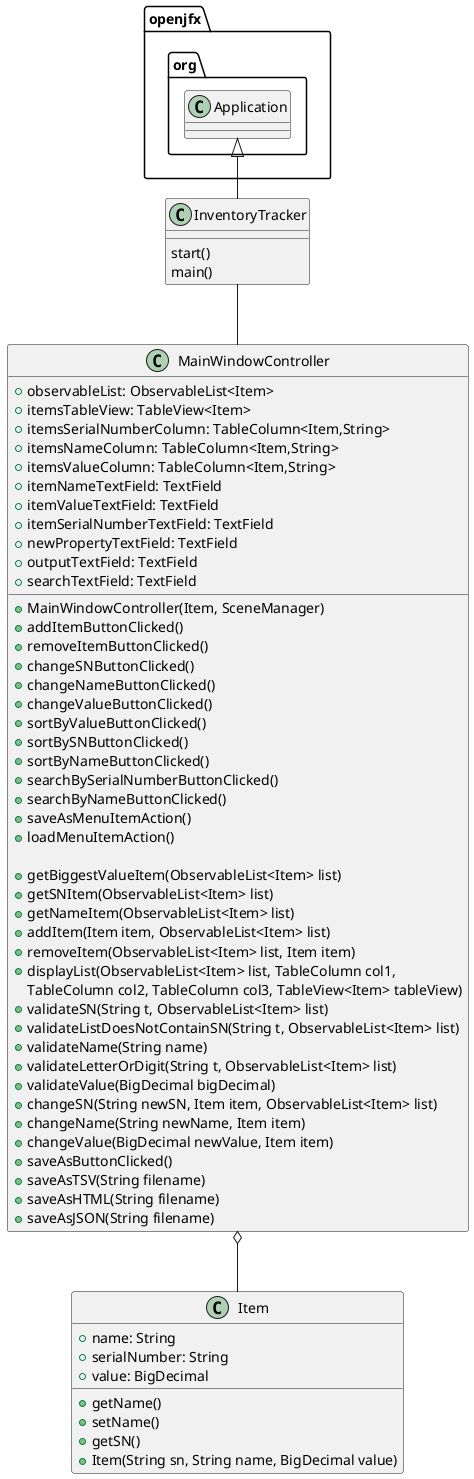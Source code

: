 @startuml
class InventoryTracker{
    start()
    main()
}


class MainWindowController{

    + MainWindowController(Item, SceneManager)

    + observableList: ObservableList<Item>
    + itemsTableView: TableView<Item>
    + itemsSerialNumberColumn: TableColumn<Item,String>
    + itemsNameColumn: TableColumn<Item,String>
    + itemsValueColumn: TableColumn<Item,String>
    + itemNameTextField: TextField
    + itemValueTextField: TextField
    + itemSerialNumberTextField: TextField
    + newPropertyTextField: TextField
    + outputTextField: TextField
    + searchTextField: TextField

    + addItemButtonClicked()
    + removeItemButtonClicked()
    + changeSNButtonClicked()
    + changeNameButtonClicked()
    + changeValueButtonClicked()
    + sortByValueButtonClicked()
    + sortBySNButtonClicked()
    + sortByNameButtonClicked()
    + searchBySerialNumberButtonClicked()
    + searchByNameButtonClicked()
    + saveAsMenuItemAction()
    + loadMenuItemAction()

    + getBiggestValueItem(ObservableList<Item> list)
    + getSNItem(ObservableList<Item> list)
    + getNameItem(ObservableList<Item> list)
    + addItem(Item item, ObservableList<Item> list)
    + removeItem(ObservableList<Item> list, Item item)
    + displayList(ObservableList<Item> list, TableColumn col1,
        TableColumn col2, TableColumn col3, TableView<Item> tableView)
    + validateSN(String t, ObservableList<Item> list)
    + validateListDoesNotContainSN(String t, ObservableList<Item> list)
    + validateName(String name)
    + validateLetterOrDigit(String t, ObservableList<Item> list)
    + validateValue(BigDecimal bigDecimal)
    + changeSN(String newSN, Item item, ObservableList<Item> list)
    + changeName(String newName, Item item)
    + changeValue(BigDecimal newValue, Item item)
    + saveAsButtonClicked()
    + saveAsTSV(String filename)
    + saveAsHTML(String filename)
    + saveAsJSON(String filename)
}


class Item{
    + name: String
    + serialNumber: String
    + value: BigDecimal

    + getName()
    + setName()
    + getSN()
    + Item(String sn, String name, BigDecimal value)
}

openjfx.org.Application <|-- InventoryTracker
InventoryTracker -- MainWindowController
MainWindowController o-- Item
@enduml